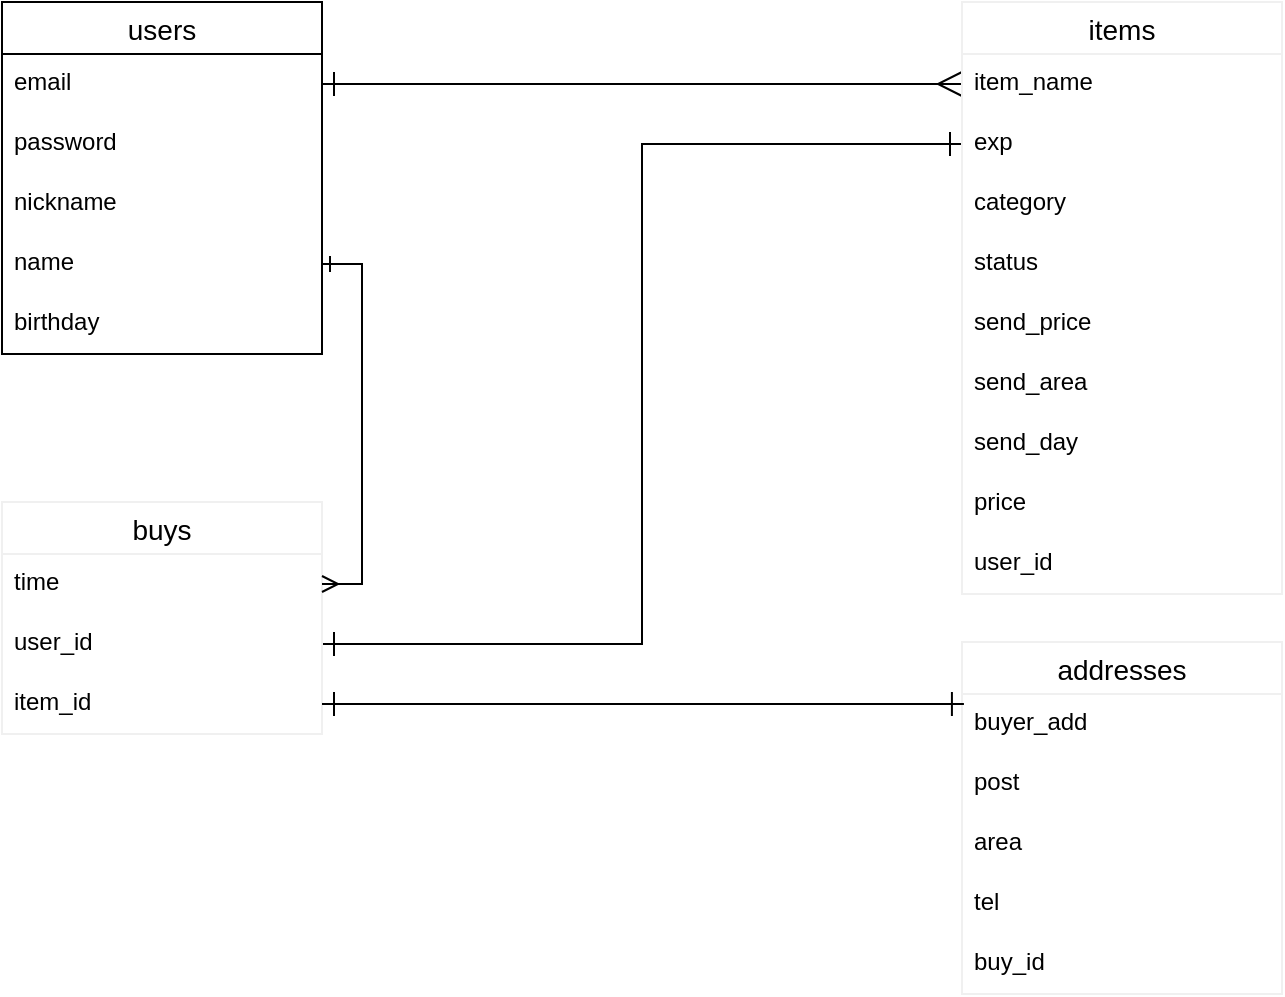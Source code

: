 <mxfile version="13.6.5">
    <diagram id="GCCQ1g7kstQiCeplYqHg" name="ページ1">
        <mxGraphModel dx="706" dy="537" grid="1" gridSize="10" guides="1" tooltips="1" connect="1" arrows="1" fold="1" page="1" pageScale="1" pageWidth="827" pageHeight="1169" math="0" shadow="0">
            <root>
                <mxCell id="0"/>
                <mxCell id="1" parent="0"/>
                <mxCell id="23" value="users" style="swimlane;fontStyle=0;childLayout=stackLayout;horizontal=1;startSize=26;horizontalStack=0;resizeParent=1;resizeParentMax=0;resizeLast=0;collapsible=1;marginBottom=0;align=center;fontSize=14;" parent="1" vertex="1">
                    <mxGeometry x="40" y="40" width="160" height="176" as="geometry"/>
                </mxCell>
                <mxCell id="25" value="email" style="text;strokeColor=none;fillColor=none;spacingLeft=4;spacingRight=4;overflow=hidden;rotatable=0;points=[[0,0.5],[1,0.5]];portConstraint=eastwest;fontSize=12;" parent="23" vertex="1">
                    <mxGeometry y="26" width="160" height="30" as="geometry"/>
                </mxCell>
                <mxCell id="26" value="password" style="text;strokeColor=none;fillColor=none;spacingLeft=4;spacingRight=4;overflow=hidden;rotatable=0;points=[[0,0.5],[1,0.5]];portConstraint=eastwest;fontSize=12;" parent="23" vertex="1">
                    <mxGeometry y="56" width="160" height="30" as="geometry"/>
                </mxCell>
                <mxCell id="24" value="nickname" style="text;strokeColor=none;fillColor=none;spacingLeft=4;spacingRight=4;overflow=hidden;rotatable=0;points=[[0,0.5],[1,0.5]];portConstraint=eastwest;fontSize=12;" parent="23" vertex="1">
                    <mxGeometry y="86" width="160" height="30" as="geometry"/>
                </mxCell>
                <mxCell id="57" value="name" style="align=left;verticalAlign=top;fillColor=none;strokeColor=none;spacingRight=4;spacingLeft=4;" vertex="1" parent="23">
                    <mxGeometry y="116" width="160" height="30" as="geometry"/>
                </mxCell>
                <mxCell id="58" value="birthday" style="align=left;verticalAlign=top;fillColor=none;strokeColor=none;spacingLeft=4;spacingRight=4;" vertex="1" parent="23">
                    <mxGeometry y="146" width="160" height="30" as="geometry"/>
                </mxCell>
                <mxCell id="51" style="edgeStyle=orthogonalEdgeStyle;rounded=0;jumpSize=6;orthogonalLoop=1;jettySize=auto;html=1;exitX=1;exitY=0.5;exitDx=0;exitDy=0;entryX=0;entryY=0.5;entryDx=0;entryDy=0;startArrow=ERone;startFill=0;startSize=10;endArrow=ERmany;endFill=0;endSize=10;strokeWidth=1;fontSize=12;" parent="1" source="25" target="35" edge="1">
                    <mxGeometry relative="1" as="geometry"/>
                </mxCell>
                <mxCell id="53" style="edgeStyle=orthogonalEdgeStyle;rounded=0;jumpSize=6;orthogonalLoop=1;jettySize=auto;html=1;exitX=1;exitY=0.5;exitDx=0;exitDy=0;entryX=0;entryY=0.5;entryDx=0;entryDy=0;startArrow=ERone;startFill=0;startSize=10;endArrow=ERone;endFill=0;endSize=10;strokeWidth=1;fontSize=12;" parent="1" source="43" target="36" edge="1">
                    <mxGeometry relative="1" as="geometry"/>
                </mxCell>
                <mxCell id="34" value="items" style="swimlane;fontStyle=0;childLayout=stackLayout;horizontal=1;startSize=26;horizontalStack=0;resizeParent=1;resizeParentMax=0;resizeLast=0;collapsible=1;marginBottom=0;align=center;fontSize=14;strokeColor=#f0f0f0;" parent="1" vertex="1">
                    <mxGeometry x="520" y="40" width="160" height="296" as="geometry"/>
                </mxCell>
                <mxCell id="35" value="item_name" style="text;strokeColor=none;fillColor=none;spacingLeft=4;spacingRight=4;overflow=hidden;rotatable=0;points=[[0,0.5],[1,0.5]];portConstraint=eastwest;fontSize=12;" parent="34" vertex="1">
                    <mxGeometry y="26" width="160" height="30" as="geometry"/>
                </mxCell>
                <mxCell id="36" value="exp" style="text;strokeColor=none;fillColor=none;spacingLeft=4;spacingRight=4;overflow=hidden;rotatable=0;points=[[0,0.5],[1,0.5]];portConstraint=eastwest;fontSize=12;" parent="34" vertex="1">
                    <mxGeometry y="56" width="160" height="30" as="geometry"/>
                </mxCell>
                <mxCell id="48" value="category" style="align=left;fillColor=none;fontSize=12;verticalAlign=top;spacingLeft=4;spacingRight=4;strokeColor=none;" parent="34" vertex="1">
                    <mxGeometry y="86" width="160" height="30" as="geometry"/>
                </mxCell>
                <mxCell id="65" value="status" style="align=left;fillColor=none;strokeColor=none;verticalAlign=top;spacingLeft=4;spacingRight=4;" vertex="1" parent="34">
                    <mxGeometry y="116" width="160" height="30" as="geometry"/>
                </mxCell>
                <mxCell id="63" value="send_price" style="align=left;fillColor=none;strokeColor=none;verticalAlign=top;spacingLeft=4;spacingRight=4;" vertex="1" parent="34">
                    <mxGeometry y="146" width="160" height="30" as="geometry"/>
                </mxCell>
                <mxCell id="64" value="send_area" style="align=left;fillColor=none;strokeColor=none;verticalAlign=top;spacingLeft=4;spacingRight=4;" vertex="1" parent="34">
                    <mxGeometry y="176" width="160" height="30" as="geometry"/>
                </mxCell>
                <mxCell id="59" value="send_day" style="align=left;fillColor=none;strokeColor=none;verticalAlign=top;spacingLeft=4;spacingRight=4;" vertex="1" parent="34">
                    <mxGeometry y="206" width="160" height="30" as="geometry"/>
                </mxCell>
                <mxCell id="61" value="price" style="align=left;fillColor=none;strokeColor=none;verticalAlign=top;spacingLeft=4;spacingRight=4;" vertex="1" parent="34">
                    <mxGeometry y="236" width="160" height="30" as="geometry"/>
                </mxCell>
                <mxCell id="62" value="user_id" style="align=left;fillColor=none;strokeColor=none;verticalAlign=top;spacingLeft=4;spacingRight=4;" vertex="1" parent="34">
                    <mxGeometry y="266" width="160" height="30" as="geometry"/>
                </mxCell>
                <mxCell id="38" value="addresses" style="swimlane;fontStyle=0;childLayout=stackLayout;horizontal=1;startSize=26;horizontalStack=0;resizeParent=1;resizeParentMax=0;resizeLast=0;collapsible=1;marginBottom=0;align=center;fontSize=14;strokeColor=#f0f0f0;" parent="1" vertex="1">
                    <mxGeometry x="520" y="360" width="160" height="176" as="geometry"/>
                </mxCell>
                <mxCell id="39" value="buyer_add" style="text;strokeColor=none;fillColor=none;spacingLeft=4;spacingRight=4;overflow=hidden;rotatable=0;points=[[0,0.5],[1,0.5]];portConstraint=eastwest;fontSize=12;" parent="38" vertex="1">
                    <mxGeometry y="26" width="160" height="30" as="geometry"/>
                </mxCell>
                <mxCell id="40" value="post" style="text;strokeColor=none;fillColor=none;spacingLeft=4;spacingRight=4;overflow=hidden;rotatable=0;points=[[0,0.5],[1,0.5]];portConstraint=eastwest;fontSize=12;" parent="38" vertex="1">
                    <mxGeometry y="56" width="160" height="30" as="geometry"/>
                </mxCell>
                <mxCell id="67" value="area" style="align=left;fillColor=none;strokeColor=none;verticalAlign=top;spacingLeft=4;spacingRight=4;" vertex="1" parent="38">
                    <mxGeometry y="86" width="160" height="30" as="geometry"/>
                </mxCell>
                <mxCell id="68" value="tel" style="align=left;fillColor=none;strokeColor=none;verticalAlign=top;spacingLeft=4;spacingRight=4;" vertex="1" parent="38">
                    <mxGeometry y="116" width="160" height="30" as="geometry"/>
                </mxCell>
                <mxCell id="69" value="buy_id" style="align=left;fillColor=none;strokeColor=none;verticalAlign=top;spacingLeft=4;spacingRight=4;" vertex="1" parent="38">
                    <mxGeometry y="146" width="160" height="30" as="geometry"/>
                </mxCell>
                <mxCell id="42" value="buys" style="swimlane;fontStyle=0;childLayout=stackLayout;horizontal=1;startSize=26;horizontalStack=0;resizeParent=1;resizeParentMax=0;resizeLast=0;collapsible=1;marginBottom=0;align=center;fontSize=14;strokeColor=#f0f0f0;" parent="1" vertex="1">
                    <mxGeometry x="40" y="290" width="160" height="116" as="geometry"/>
                </mxCell>
                <mxCell id="44" value="time" style="text;strokeColor=none;fillColor=none;spacingLeft=4;spacingRight=4;overflow=hidden;rotatable=0;points=[[0,0.5],[1,0.5]];portConstraint=eastwest;fontSize=12;" parent="42" vertex="1">
                    <mxGeometry y="26" width="160" height="30" as="geometry"/>
                </mxCell>
                <mxCell id="43" value="user_id" style="text;strokeColor=none;fillColor=none;spacingLeft=4;spacingRight=4;overflow=hidden;rotatable=0;points=[[0,0.5],[1,0.5]];portConstraint=eastwest;fontSize=12;" parent="42" vertex="1">
                    <mxGeometry y="56" width="160" height="30" as="geometry"/>
                </mxCell>
                <mxCell id="45" value="item_id" style="text;strokeColor=none;fillColor=none;spacingLeft=4;spacingRight=4;overflow=hidden;rotatable=0;points=[[0,0.5],[1,0.5]];portConstraint=eastwest;fontSize=12;" parent="42" vertex="1">
                    <mxGeometry y="86" width="160" height="30" as="geometry"/>
                </mxCell>
                <mxCell id="73" style="edgeStyle=orthogonalEdgeStyle;rounded=0;orthogonalLoop=1;jettySize=auto;html=1;exitX=1;exitY=0.5;exitDx=0;exitDy=0;entryX=0.006;entryY=0.167;entryDx=0;entryDy=0;entryPerimeter=0;startArrow=ERone;startFill=0;endArrow=ERone;endFill=0;endSize=10;startSize=10;" edge="1" parent="1" source="45" target="39">
                    <mxGeometry relative="1" as="geometry"/>
                </mxCell>
                <mxCell id="76" style="edgeStyle=orthogonalEdgeStyle;rounded=0;orthogonalLoop=1;jettySize=auto;html=1;exitX=1;exitY=0.5;exitDx=0;exitDy=0;entryX=1;entryY=0.5;entryDx=0;entryDy=0;startArrow=ERone;startFill=0;endArrow=ERmany;endFill=0;" edge="1" parent="1" source="57" target="44">
                    <mxGeometry relative="1" as="geometry"/>
                </mxCell>
            </root>
        </mxGraphModel>
    </diagram>
</mxfile>